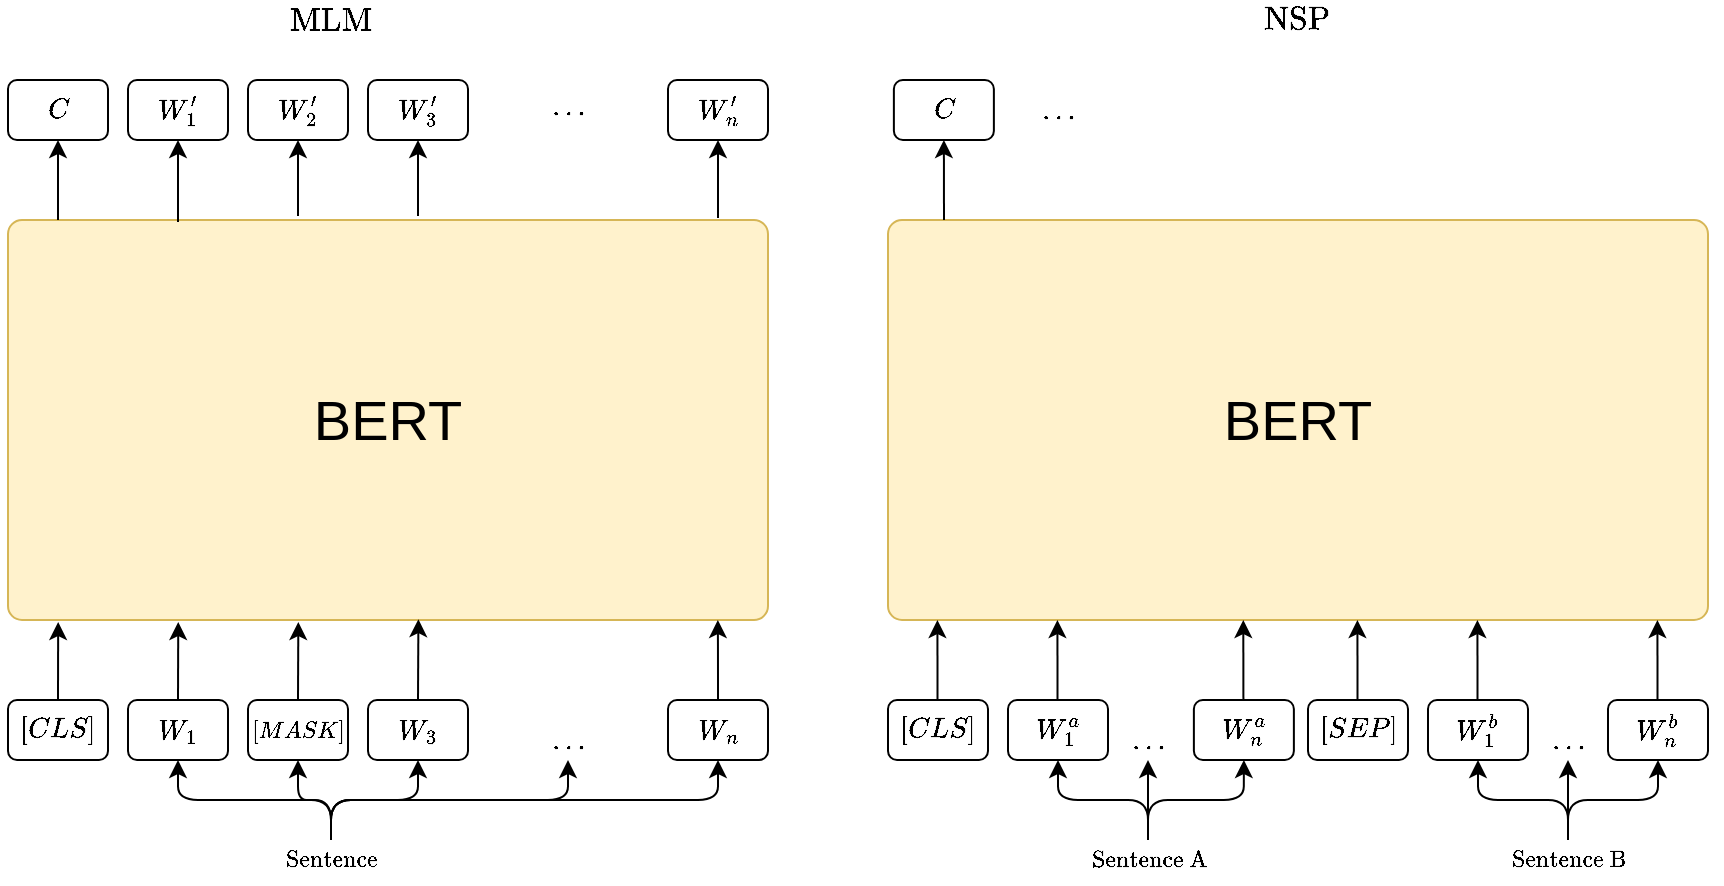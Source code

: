 <mxfile version="14.5.1" type="device"><diagram id="NHjfk_o2S2ytMJ4eYOBa" name="Page-1"><mxGraphModel dx="1936" dy="806" grid="1" gridSize="10" guides="1" tooltips="1" connect="1" arrows="1" fold="1" page="1" pageScale="1" pageWidth="850" pageHeight="1100" background="none" math="1" shadow="0"><root><mxCell id="0"/><mxCell id="1" parent="0"/><mxCell id="jeeDJCWrtvhSbwTyigw8-2" value="&lt;font style=&quot;font-size: 28px&quot;&gt;BERT&lt;/font&gt;" style="whiteSpace=wrap;html=1;absoluteArcSize=1;arcSize=14;strokeWidth=1;fillColor=#fff2cc;strokeColor=#d6b656;rounded=1;" parent="1" vertex="1"><mxGeometry y="110" width="380" height="200" as="geometry"/></mxCell><mxCell id="jeeDJCWrtvhSbwTyigw8-55" style="edgeStyle=orthogonalEdgeStyle;orthogonalLoop=1;jettySize=auto;html=1;exitX=0.5;exitY=0;exitDx=0;exitDy=0;entryX=0.066;entryY=1.005;entryDx=0;entryDy=0;entryPerimeter=0;" parent="1" source="jeeDJCWrtvhSbwTyigw8-3" target="jeeDJCWrtvhSbwTyigw8-2" edge="1"><mxGeometry relative="1" as="geometry"/></mxCell><mxCell id="jeeDJCWrtvhSbwTyigw8-3" value="$$[CLS]$$" style="whiteSpace=wrap;html=1;strokeWidth=1;rounded=1;" parent="1" vertex="1"><mxGeometry y="350" width="50" height="30" as="geometry"/></mxCell><mxCell id="jeeDJCWrtvhSbwTyigw8-54" style="edgeStyle=orthogonalEdgeStyle;orthogonalLoop=1;jettySize=auto;html=1;exitX=0.5;exitY=0;exitDx=0;exitDy=0;entryX=0.224;entryY=1.005;entryDx=0;entryDy=0;entryPerimeter=0;" parent="1" source="jeeDJCWrtvhSbwTyigw8-37" target="jeeDJCWrtvhSbwTyigw8-2" edge="1"><mxGeometry relative="1" as="geometry"/></mxCell><mxCell id="jeeDJCWrtvhSbwTyigw8-37" value="$$W_1$$" style="whiteSpace=wrap;html=1;strokeWidth=1;rounded=1;" parent="1" vertex="1"><mxGeometry x="60" y="350" width="50" height="30" as="geometry"/></mxCell><mxCell id="jeeDJCWrtvhSbwTyigw8-67" style="edgeStyle=orthogonalEdgeStyle;orthogonalLoop=1;jettySize=auto;html=1;exitX=0.5;exitY=0;exitDx=0;exitDy=0;entryX=0.382;entryY=1.005;entryDx=0;entryDy=0;entryPerimeter=0;" parent="1" source="jeeDJCWrtvhSbwTyigw8-56" target="jeeDJCWrtvhSbwTyigw8-2" edge="1"><mxGeometry relative="1" as="geometry"/></mxCell><mxCell id="jeeDJCWrtvhSbwTyigw8-56" value="$$[MASK]$$" style="whiteSpace=wrap;html=1;strokeWidth=1;fontSize=10;rounded=1;" parent="1" vertex="1"><mxGeometry x="120" y="350" width="50" height="30" as="geometry"/></mxCell><mxCell id="jeeDJCWrtvhSbwTyigw8-57" value="$$W_3$$" style="whiteSpace=wrap;html=1;strokeWidth=1;rounded=1;" parent="1" vertex="1"><mxGeometry x="180" y="350" width="50" height="30" as="geometry"/></mxCell><mxCell id="jeeDJCWrtvhSbwTyigw8-69" style="edgeStyle=orthogonalEdgeStyle;orthogonalLoop=1;jettySize=auto;html=1;exitX=0.5;exitY=0;exitDx=0;exitDy=0;entryX=0.934;entryY=1;entryDx=0;entryDy=0;entryPerimeter=0;" parent="1" source="jeeDJCWrtvhSbwTyigw8-58" target="jeeDJCWrtvhSbwTyigw8-2" edge="1"><mxGeometry relative="1" as="geometry"/></mxCell><mxCell id="jeeDJCWrtvhSbwTyigw8-58" value="$$W_n$$" style="whiteSpace=wrap;html=1;strokeWidth=1;rounded=1;" parent="1" vertex="1"><mxGeometry x="330" y="350" width="50" height="30" as="geometry"/></mxCell><mxCell id="jeeDJCWrtvhSbwTyigw8-60" value="$$C$$" style="whiteSpace=wrap;html=1;strokeWidth=1;rounded=1;" parent="1" vertex="1"><mxGeometry y="40" width="50" height="30" as="geometry"/></mxCell><mxCell id="jeeDJCWrtvhSbwTyigw8-61" value="$$W'_1$$" style="whiteSpace=wrap;html=1;strokeWidth=1;rounded=1;" parent="1" vertex="1"><mxGeometry x="60" y="40" width="50" height="30" as="geometry"/></mxCell><mxCell id="jeeDJCWrtvhSbwTyigw8-62" value="$$W'_2$$" style="whiteSpace=wrap;html=1;strokeWidth=1;rounded=1;" parent="1" vertex="1"><mxGeometry x="120" y="40" width="50" height="30" as="geometry"/></mxCell><mxCell id="jeeDJCWrtvhSbwTyigw8-63" value="$$W'_3$$" style="whiteSpace=wrap;html=1;strokeWidth=1;rounded=1;" parent="1" vertex="1"><mxGeometry x="180" y="40" width="50" height="30" as="geometry"/></mxCell><mxCell id="jeeDJCWrtvhSbwTyigw8-64" value="$$W'_n$$" style="whiteSpace=wrap;html=1;strokeWidth=1;rounded=1;" parent="1" vertex="1"><mxGeometry x="330" y="40" width="50" height="30" as="geometry"/></mxCell><mxCell id="jeeDJCWrtvhSbwTyigw8-71" value="$$\ldots$$" style="text;html=1;strokeColor=none;fillColor=none;align=center;verticalAlign=middle;whiteSpace=wrap;rounded=1;" parent="1" vertex="1"><mxGeometry x="260" y="360" width="40" height="20" as="geometry"/></mxCell><mxCell id="jeeDJCWrtvhSbwTyigw8-73" value="" style="endArrow=classic;html=1;entryX=0.5;entryY=1;entryDx=0;entryDy=0;" parent="1" target="jeeDJCWrtvhSbwTyigw8-60" edge="1"><mxGeometry width="50" height="50" relative="1" as="geometry"><mxPoint x="25" y="110" as="sourcePoint"/><mxPoint x="620" y="180" as="targetPoint"/></mxGeometry></mxCell><mxCell id="jeeDJCWrtvhSbwTyigw8-74" value="" style="endArrow=classic;html=1;exitX=0.5;exitY=0;exitDx=0;exitDy=0;entryX=0.54;entryY=0.998;entryDx=0;entryDy=0;entryPerimeter=0;" parent="1" source="jeeDJCWrtvhSbwTyigw8-57" target="jeeDJCWrtvhSbwTyigw8-2" edge="1"><mxGeometry width="50" height="50" relative="1" as="geometry"><mxPoint x="290" y="220" as="sourcePoint"/><mxPoint x="340" y="170" as="targetPoint"/></mxGeometry></mxCell><mxCell id="jeeDJCWrtvhSbwTyigw8-75" value="" style="endArrow=classic;html=1;entryX=0.5;entryY=1;entryDx=0;entryDy=0;" parent="1" target="jeeDJCWrtvhSbwTyigw8-61" edge="1"><mxGeometry width="50" height="50" relative="1" as="geometry"><mxPoint x="85" y="111" as="sourcePoint"/><mxPoint x="390" y="160" as="targetPoint"/></mxGeometry></mxCell><mxCell id="jeeDJCWrtvhSbwTyigw8-76" value="" style="endArrow=classic;html=1;entryX=0.5;entryY=1;entryDx=0;entryDy=0;" parent="1" target="jeeDJCWrtvhSbwTyigw8-62" edge="1"><mxGeometry width="50" height="50" relative="1" as="geometry"><mxPoint x="145" y="108" as="sourcePoint"/><mxPoint x="95" y="80" as="targetPoint"/></mxGeometry></mxCell><mxCell id="jeeDJCWrtvhSbwTyigw8-77" value="" style="endArrow=classic;html=1;entryX=0.5;entryY=1;entryDx=0;entryDy=0;" parent="1" target="jeeDJCWrtvhSbwTyigw8-63" edge="1"><mxGeometry width="50" height="50" relative="1" as="geometry"><mxPoint x="205" y="108" as="sourcePoint"/><mxPoint x="155" y="80" as="targetPoint"/></mxGeometry></mxCell><mxCell id="jeeDJCWrtvhSbwTyigw8-78" value="" style="endArrow=classic;html=1;entryX=0.5;entryY=1;entryDx=0;entryDy=0;" parent="1" target="jeeDJCWrtvhSbwTyigw8-64" edge="1"><mxGeometry width="50" height="50" relative="1" as="geometry"><mxPoint x="355" y="109" as="sourcePoint"/><mxPoint x="215" y="80" as="targetPoint"/></mxGeometry></mxCell><mxCell id="jeeDJCWrtvhSbwTyigw8-79" value="&lt;font style=&quot;font-size: 28px&quot;&gt;BERT&lt;/font&gt;" style="whiteSpace=wrap;html=1;absoluteArcSize=1;arcSize=14;strokeWidth=1;fillColor=#fff2cc;strokeColor=#d6b656;rounded=1;" parent="1" vertex="1"><mxGeometry x="440" y="110" width="410" height="200" as="geometry"/></mxCell><mxCell id="jeeDJCWrtvhSbwTyigw8-81" value="$$[CLS]$$" style="whiteSpace=wrap;html=1;strokeWidth=1;rounded=1;" parent="1" vertex="1"><mxGeometry x="440" y="350" width="50" height="30" as="geometry"/></mxCell><mxCell id="jeeDJCWrtvhSbwTyigw8-83" value="$$W^a_1$$" style="whiteSpace=wrap;html=1;strokeWidth=1;rounded=1;" parent="1" vertex="1"><mxGeometry x="500" y="350" width="50" height="30" as="geometry"/></mxCell><mxCell id="jeeDJCWrtvhSbwTyigw8-85" value="$$W^a_n$$" style="whiteSpace=wrap;html=1;strokeWidth=1;rounded=1;" parent="1" vertex="1"><mxGeometry x="592.94" y="350" width="50" height="30" as="geometry"/></mxCell><mxCell id="jeeDJCWrtvhSbwTyigw8-86" value="$$[SEP]$$" style="whiteSpace=wrap;html=1;strokeWidth=1;rounded=1;" parent="1" vertex="1"><mxGeometry x="650" y="350" width="50" height="30" as="geometry"/></mxCell><mxCell id="jeeDJCWrtvhSbwTyigw8-88" value="$$W^b_n$$" style="whiteSpace=wrap;html=1;strokeWidth=1;rounded=1;" parent="1" vertex="1"><mxGeometry x="800" y="350" width="50" height="30" as="geometry"/></mxCell><mxCell id="jeeDJCWrtvhSbwTyigw8-89" value="$$C$$" style="whiteSpace=wrap;html=1;strokeWidth=1;rounded=1;" parent="1" vertex="1"><mxGeometry x="442.94" y="40" width="50" height="30" as="geometry"/></mxCell><mxCell id="jeeDJCWrtvhSbwTyigw8-94" value="$$\ldots$$" style="text;html=1;strokeColor=none;fillColor=none;align=center;verticalAlign=middle;whiteSpace=wrap;rounded=1;" parent="1" vertex="1"><mxGeometry x="550" y="360" width="40" height="20" as="geometry"/></mxCell><mxCell id="jeeDJCWrtvhSbwTyigw8-101" value="$$W^b_1$$" style="whiteSpace=wrap;html=1;strokeWidth=1;rounded=1;" parent="1" vertex="1"><mxGeometry x="710" y="350" width="50" height="30" as="geometry"/></mxCell><mxCell id="jeeDJCWrtvhSbwTyigw8-102" value="$$\ldots$$" style="text;html=1;strokeColor=none;fillColor=none;align=center;verticalAlign=middle;whiteSpace=wrap;rounded=1;" parent="1" vertex="1"><mxGeometry x="760" y="360" width="40" height="20" as="geometry"/></mxCell><mxCell id="jeeDJCWrtvhSbwTyigw8-103" value="$$\ldots$$" style="text;html=1;strokeColor=none;fillColor=none;align=center;verticalAlign=middle;whiteSpace=wrap;rounded=1;" parent="1" vertex="1"><mxGeometry x="260" y="40" width="40" height="25" as="geometry"/></mxCell><mxCell id="jeeDJCWrtvhSbwTyigw8-109" style="edgeStyle=orthogonalEdgeStyle;orthogonalLoop=1;jettySize=auto;html=1;exitX=0.5;exitY=0;exitDx=0;exitDy=0;entryX=0.5;entryY=1;entryDx=0;entryDy=0;startArrow=none;startFill=0;endArrow=classic;endFill=1;fontSize=10;" parent="1" source="jeeDJCWrtvhSbwTyigw8-104" target="jeeDJCWrtvhSbwTyigw8-85" edge="1"><mxGeometry relative="1" as="geometry"/></mxCell><mxCell id="jeeDJCWrtvhSbwTyigw8-110" style="edgeStyle=orthogonalEdgeStyle;orthogonalLoop=1;jettySize=auto;html=1;exitX=0.5;exitY=0;exitDx=0;exitDy=0;startArrow=none;startFill=0;endArrow=classic;endFill=1;fontSize=10;" parent="1" source="jeeDJCWrtvhSbwTyigw8-104" target="jeeDJCWrtvhSbwTyigw8-83" edge="1"><mxGeometry relative="1" as="geometry"/></mxCell><mxCell id="jeeDJCWrtvhSbwTyigw8-111" style="edgeStyle=orthogonalEdgeStyle;orthogonalLoop=1;jettySize=auto;html=1;exitX=0.5;exitY=0;exitDx=0;exitDy=0;entryX=0.5;entryY=1;entryDx=0;entryDy=0;startArrow=none;startFill=0;endArrow=classic;endFill=1;fontSize=10;" parent="1" source="jeeDJCWrtvhSbwTyigw8-104" target="jeeDJCWrtvhSbwTyigw8-94" edge="1"><mxGeometry relative="1" as="geometry"/></mxCell><mxCell id="jeeDJCWrtvhSbwTyigw8-104" value="$$\text{Sentence A}$$" style="text;html=1;strokeColor=none;fillColor=none;align=center;verticalAlign=middle;whiteSpace=wrap;fontSize=10;rounded=1;" parent="1" vertex="1"><mxGeometry x="528.5" y="420" width="83" height="20" as="geometry"/></mxCell><mxCell id="jeeDJCWrtvhSbwTyigw8-107" style="edgeStyle=orthogonalEdgeStyle;orthogonalLoop=1;jettySize=auto;html=1;exitX=0.5;exitY=0;exitDx=0;exitDy=0;entryX=0.5;entryY=1;entryDx=0;entryDy=0;startArrow=none;startFill=0;endArrow=classic;endFill=1;fontSize=10;" parent="1" source="jeeDJCWrtvhSbwTyigw8-105" target="jeeDJCWrtvhSbwTyigw8-88" edge="1"><mxGeometry relative="1" as="geometry"/></mxCell><mxCell id="jeeDJCWrtvhSbwTyigw8-108" style="edgeStyle=orthogonalEdgeStyle;orthogonalLoop=1;jettySize=auto;html=1;exitX=0.5;exitY=0;exitDx=0;exitDy=0;entryX=0.5;entryY=1;entryDx=0;entryDy=0;startArrow=none;startFill=0;endArrow=classic;endFill=1;fontSize=10;" parent="1" source="jeeDJCWrtvhSbwTyigw8-105" target="jeeDJCWrtvhSbwTyigw8-101" edge="1"><mxGeometry relative="1" as="geometry"/></mxCell><mxCell id="jeeDJCWrtvhSbwTyigw8-112" style="edgeStyle=orthogonalEdgeStyle;orthogonalLoop=1;jettySize=auto;html=1;exitX=0.5;exitY=0;exitDx=0;exitDy=0;startArrow=none;startFill=0;endArrow=classic;endFill=1;fontSize=10;" parent="1" source="jeeDJCWrtvhSbwTyigw8-105" target="jeeDJCWrtvhSbwTyigw8-102" edge="1"><mxGeometry relative="1" as="geometry"/></mxCell><mxCell id="jeeDJCWrtvhSbwTyigw8-105" value="$$\text{Sentence B}$$" style="text;html=1;strokeColor=none;fillColor=none;align=center;verticalAlign=middle;whiteSpace=wrap;fontSize=10;rounded=1;" parent="1" vertex="1"><mxGeometry x="738.5" y="420" width="83" height="20" as="geometry"/></mxCell><mxCell id="jeeDJCWrtvhSbwTyigw8-115" style="edgeStyle=orthogonalEdgeStyle;orthogonalLoop=1;jettySize=auto;html=1;exitX=0.5;exitY=0;exitDx=0;exitDy=0;entryX=0.5;entryY=1;entryDx=0;entryDy=0;startArrow=none;startFill=0;endArrow=classic;endFill=1;fontSize=10;" parent="1" source="jeeDJCWrtvhSbwTyigw8-106" target="jeeDJCWrtvhSbwTyigw8-37" edge="1"><mxGeometry relative="1" as="geometry"/></mxCell><mxCell id="jeeDJCWrtvhSbwTyigw8-116" style="edgeStyle=orthogonalEdgeStyle;orthogonalLoop=1;jettySize=auto;html=1;exitX=0.5;exitY=0;exitDx=0;exitDy=0;entryX=0.5;entryY=1;entryDx=0;entryDy=0;startArrow=none;startFill=0;endArrow=classic;endFill=1;fontSize=10;" parent="1" source="jeeDJCWrtvhSbwTyigw8-106" target="jeeDJCWrtvhSbwTyigw8-56" edge="1"><mxGeometry relative="1" as="geometry"/></mxCell><mxCell id="jeeDJCWrtvhSbwTyigw8-117" style="edgeStyle=orthogonalEdgeStyle;orthogonalLoop=1;jettySize=auto;html=1;exitX=0.5;exitY=0;exitDx=0;exitDy=0;entryX=0.5;entryY=1;entryDx=0;entryDy=0;startArrow=none;startFill=0;endArrow=classic;endFill=1;fontSize=10;" parent="1" source="jeeDJCWrtvhSbwTyigw8-106" target="jeeDJCWrtvhSbwTyigw8-57" edge="1"><mxGeometry relative="1" as="geometry"/></mxCell><mxCell id="jeeDJCWrtvhSbwTyigw8-118" style="edgeStyle=orthogonalEdgeStyle;orthogonalLoop=1;jettySize=auto;html=1;exitX=0.5;exitY=0;exitDx=0;exitDy=0;entryX=0.5;entryY=1;entryDx=0;entryDy=0;startArrow=none;startFill=0;endArrow=classic;endFill=1;fontSize=10;" parent="1" source="jeeDJCWrtvhSbwTyigw8-106" target="jeeDJCWrtvhSbwTyigw8-58" edge="1"><mxGeometry relative="1" as="geometry"/></mxCell><mxCell id="jeeDJCWrtvhSbwTyigw8-119" style="edgeStyle=orthogonalEdgeStyle;orthogonalLoop=1;jettySize=auto;html=1;exitX=0.5;exitY=0;exitDx=0;exitDy=0;startArrow=none;startFill=0;endArrow=classic;endFill=1;fontSize=10;" parent="1" source="jeeDJCWrtvhSbwTyigw8-106" target="jeeDJCWrtvhSbwTyigw8-71" edge="1"><mxGeometry relative="1" as="geometry"/></mxCell><mxCell id="jeeDJCWrtvhSbwTyigw8-106" value="$$\text{Sentence}$$" style="text;html=1;strokeColor=none;fillColor=none;align=center;verticalAlign=middle;whiteSpace=wrap;fontSize=10;rounded=1;" parent="1" vertex="1"><mxGeometry x="120" y="420" width="83" height="20" as="geometry"/></mxCell><mxCell id="jeeDJCWrtvhSbwTyigw8-120" value="$$\ldots$$" style="text;html=1;strokeColor=none;fillColor=none;align=center;verticalAlign=middle;whiteSpace=wrap;rounded=1;" parent="1" vertex="1"><mxGeometry x="505" y="45" width="40" height="20" as="geometry"/></mxCell><mxCell id="jeeDJCWrtvhSbwTyigw8-121" value="" style="endArrow=classic;html=1;fontSize=10;entryX=0.5;entryY=1;entryDx=0;entryDy=0;" parent="1" target="jeeDJCWrtvhSbwTyigw8-89" edge="1"><mxGeometry width="50" height="50" relative="1" as="geometry"><mxPoint x="468" y="110" as="sourcePoint"/><mxPoint x="490" y="90" as="targetPoint"/></mxGeometry></mxCell><mxCell id="jeeDJCWrtvhSbwTyigw8-122" value="" style="endArrow=classic;html=1;fontSize=10;entryX=0.5;entryY=1;entryDx=0;entryDy=0;" parent="1" edge="1"><mxGeometry width="50" height="50" relative="1" as="geometry"><mxPoint x="464.77" y="350" as="sourcePoint"/><mxPoint x="464.71" y="310" as="targetPoint"/></mxGeometry></mxCell><mxCell id="jeeDJCWrtvhSbwTyigw8-123" value="" style="endArrow=classic;html=1;fontSize=10;entryX=0.5;entryY=1;entryDx=0;entryDy=0;" parent="1" edge="1"><mxGeometry width="50" height="50" relative="1" as="geometry"><mxPoint x="524.77" y="350" as="sourcePoint"/><mxPoint x="524.71" y="310" as="targetPoint"/></mxGeometry></mxCell><mxCell id="jeeDJCWrtvhSbwTyigw8-124" value="" style="endArrow=classic;html=1;fontSize=10;entryX=0.5;entryY=1;entryDx=0;entryDy=0;" parent="1" edge="1"><mxGeometry width="50" height="50" relative="1" as="geometry"><mxPoint x="617.71" y="350" as="sourcePoint"/><mxPoint x="617.65" y="310" as="targetPoint"/></mxGeometry></mxCell><mxCell id="jeeDJCWrtvhSbwTyigw8-125" value="" style="endArrow=classic;html=1;fontSize=10;entryX=0.5;entryY=1;entryDx=0;entryDy=0;" parent="1" edge="1"><mxGeometry width="50" height="50" relative="1" as="geometry"><mxPoint x="674.77" y="350" as="sourcePoint"/><mxPoint x="674.71" y="310" as="targetPoint"/></mxGeometry></mxCell><mxCell id="jeeDJCWrtvhSbwTyigw8-126" value="" style="endArrow=classic;html=1;fontSize=10;entryX=0.5;entryY=1;entryDx=0;entryDy=0;" parent="1" edge="1"><mxGeometry width="50" height="50" relative="1" as="geometry"><mxPoint x="734.77" y="350" as="sourcePoint"/><mxPoint x="734.71" y="310" as="targetPoint"/></mxGeometry></mxCell><mxCell id="jeeDJCWrtvhSbwTyigw8-127" value="" style="endArrow=classic;html=1;fontSize=10;entryX=0.5;entryY=1;entryDx=0;entryDy=0;" parent="1" edge="1"><mxGeometry width="50" height="50" relative="1" as="geometry"><mxPoint x="824.77" y="350" as="sourcePoint"/><mxPoint x="824.71" y="310" as="targetPoint"/></mxGeometry></mxCell><mxCell id="jeeDJCWrtvhSbwTyigw8-128" value="$$\text{MLM}$$" style="text;html=1;strokeColor=none;fillColor=none;align=center;verticalAlign=middle;whiteSpace=wrap;fontSize=14;rounded=1;" parent="1" vertex="1"><mxGeometry x="141.5" width="40" height="20" as="geometry"/></mxCell><mxCell id="jeeDJCWrtvhSbwTyigw8-129" value="$$\text{NSP}$$" style="text;html=1;strokeColor=none;fillColor=none;align=center;verticalAlign=middle;whiteSpace=wrap;fontSize=14;rounded=1;" parent="1" vertex="1"><mxGeometry x="625" width="40" height="20" as="geometry"/></mxCell></root></mxGraphModel></diagram></mxfile>